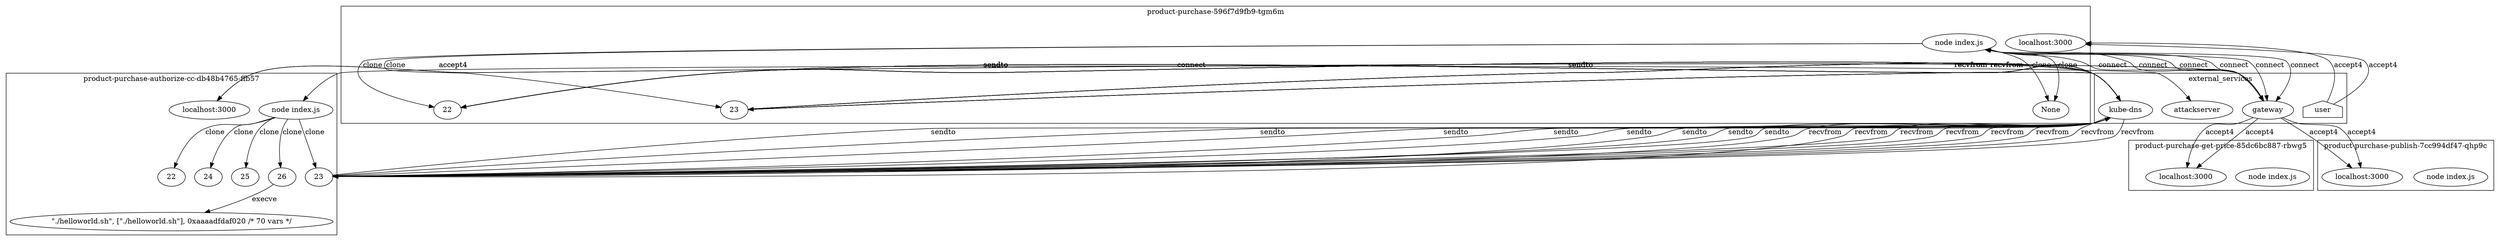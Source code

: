digraph G {
	subgraph "cluster_ product-purchase-get-price-85dc6bc887-rbwg5 " {
		label=" product-purchase-get-price-85dc6bc887-rbwg5 "
		39432 [label="node index.js"]
		"product-purchase-get-price_localhost_3000" [label="localhost:3000"]
		"product-purchase-get-price_localhost_3000" [label="localhost:3000"]
	}
	subgraph "cluster_ product-purchase-publish-7cc994df47-qhp9c " {
		label=" product-purchase-publish-7cc994df47-qhp9c "
		40527 [label="node index.js"]
		"product-purchase-publish_localhost_3000" [label="localhost:3000"]
		"product-purchase-publish_localhost_3000" [label="localhost:3000"]
	}
	subgraph "cluster_ product-purchase-authorize-cc-db48b4765-ffb57 " {
		label=" product-purchase-authorize-cc-db48b4765-ffb57 "
		42218 [label="node index.js"]
		"product-purchase-authorize-cc_localhost_3000" [label="localhost:3000"]
		"product-purchase-authorize-cc_localhost_3000" [label="localhost:3000"]
		42218 -> 45279 [label=clone]
		42218 -> 45277 [label=clone]
		42218 -> 45287 [label=clone]
		42218 -> 45291 [label=clone]
		42218 -> 45357 [label=clone]
		45279 [label=22]
		45277 [label=23]
		45287 [label=24]
		45291 [label=25]
		45357 [label=26]
		" product-purchase-authorize-cc-db48b4765-ffb57 _./helloworld.sh" [label="\"./helloworld.sh\", [\"./helloworld.sh\"], 0xaaaadfdaf020 /* 70 vars */"]
		45357 -> " product-purchase-authorize-cc-db48b4765-ffb57 _./helloworld.sh" [label=execve]
	}
	subgraph "cluster_ product-purchase-596f7d9fb9-tgm6m " {
		label=" product-purchase-596f7d9fb9-tgm6m "
		43911 [label="node index.js"]
		"product-purchase_localhost_3000" [label="localhost:3000"]
		"product-purchase_localhost_3000" [label="localhost:3000"]
		43911 -> 45246 [label=clone]
		43911 -> 45255 [label=clone]
		43911 -> None [label=clone]
		43911 -> None [label=clone]
		45246 [label=22]
		45255 [label=23]
	}
	subgraph cluster_services {
		label=external_services
		user [shape=house]
		"10.107.89.58_8080" -> "product-purchase-get-price_localhost_3000" [label=accept4]
		"10.107.89.58_8080" -> "product-purchase-get-price_localhost_3000" [label=accept4]
		"10.107.89.58_8080" -> "product-purchase-publish_localhost_3000" [label=accept4]
		"10.107.89.58_8080" -> "product-purchase-publish_localhost_3000" [label=accept4]
		"10.107.89.58_8080" -> "product-purchase-authorize-cc_localhost_3000" [label=accept4]
		"10.107.89.58_8080" -> "product-purchase-authorize-cc_localhost_3000" [label=accept4]
		"10.98.99.0_8889" [label=attackserver]
		42218 -> "10.98.99.0_8889" [label=connect dir=both]
		"10.96.0.10_53" [label="kube-dns"]
		45277 -> "10.96.0.10_53" [label=sendto]
		"10.96.0.10_53" [label="kube-dns"]
		45277 -> "10.96.0.10_53" [label=sendto]
		"10.96.0.10_53" [label="kube-dns"]
		"10.96.0.10_53" -> 45277 [label=recvfrom]
		"10.96.0.10_53" [label="kube-dns"]
		"10.96.0.10_53" -> 45277 [label=recvfrom]
		"10.96.0.10_53" [label="kube-dns"]
		45277 -> "10.96.0.10_53" [label=sendto]
		"10.96.0.10_53" [label="kube-dns"]
		45277 -> "10.96.0.10_53" [label=sendto]
		"10.96.0.10_53" [label="kube-dns"]
		"10.96.0.10_53" -> 45277 [label=recvfrom]
		"10.96.0.10_53" [label="kube-dns"]
		"10.96.0.10_53" -> 45277 [label=recvfrom]
		"10.96.0.10_53" [label="kube-dns"]
		45277 -> "10.96.0.10_53" [label=sendto]
		"10.96.0.10_53" [label="kube-dns"]
		45277 -> "10.96.0.10_53" [label=sendto]
		"10.96.0.10_53" [label="kube-dns"]
		"10.96.0.10_53" -> 45277 [label=recvfrom]
		"10.96.0.10_53" [label="kube-dns"]
		"10.96.0.10_53" -> 45277 [label=recvfrom]
		"10.96.0.10_53" [label="kube-dns"]
		45277 -> "10.96.0.10_53" [label=sendto]
		"10.96.0.10_53" [label="kube-dns"]
		45277 -> "10.96.0.10_53" [label=sendto]
		"10.96.0.10_53" [label="kube-dns"]
		"10.96.0.10_53" -> 45277 [label=recvfrom]
		"10.96.0.10_53" [label="kube-dns"]
		"10.96.0.10_53" -> 45277 [label=recvfrom]
		user -> "product-purchase_localhost_3000" [label=accept4]
		user -> "product-purchase_localhost_3000" [label=accept4]
		"10.107.89.58_8080" [label=gateway]
		43911 -> "10.107.89.58_8080" [label=connect dir=both]
		"10.107.89.58_8080" [label=gateway]
		43911 -> "10.107.89.58_8080" [label=connect dir=both]
		"10.107.89.58_8080" [label=gateway]
		43911 -> "10.107.89.58_8080" [label=connect dir=both]
		"10.107.89.58_8080" [label=gateway]
		43911 -> "10.107.89.58_8080" [label=connect dir=both]
		"10.107.89.58_8080" [label=gateway]
		43911 -> "10.107.89.58_8080" [label=connect dir=both]
		"10.107.89.58_8080" [label=gateway]
		43911 -> "10.107.89.58_8080" [label=connect dir=both]
		"10.96.0.10_53" [label="kube-dns"]
		45246 -> "10.96.0.10_53" [label=sendto]
		"10.96.0.10_53" [label="kube-dns"]
		45246 -> "10.96.0.10_53" [label=sendto]
		"10.96.0.10_53" [label="kube-dns"]
		"10.96.0.10_53" -> 45246 [label=recvfrom]
		"10.96.0.10_53" [label="kube-dns"]
		"10.96.0.10_53" -> 45246 [label=recvfrom]
		"10.96.0.10_53" [label="kube-dns"]
		45246 -> "10.96.0.10_53" [label=sendto]
		"10.96.0.10_53" [label="kube-dns"]
		45246 -> "10.96.0.10_53" [label=sendto]
		"10.96.0.10_53" [label="kube-dns"]
		"10.96.0.10_53" -> 45246 [label=recvfrom]
		"10.96.0.10_53" [label="kube-dns"]
		"10.96.0.10_53" -> 45246 [label=recvfrom]
		"10.96.0.10_53" [label="kube-dns"]
		45246 -> "10.96.0.10_53" [label=sendto]
		"10.96.0.10_53" [label="kube-dns"]
		45246 -> "10.96.0.10_53" [label=sendto]
		"10.96.0.10_53" [label="kube-dns"]
		"10.96.0.10_53" -> 45246 [label=recvfrom]
		"10.96.0.10_53" [label="kube-dns"]
		"10.96.0.10_53" -> 45246 [label=recvfrom]
		"10.96.0.10_53" [label="kube-dns"]
		45246 -> "10.96.0.10_53" [label=sendto]
		"10.96.0.10_53" [label="kube-dns"]
		45246 -> "10.96.0.10_53" [label=sendto]
		"10.96.0.10_53" [label="kube-dns"]
		"10.96.0.10_53" -> 45246 [label=recvfrom]
		"10.96.0.10_53" [label="kube-dns"]
		"10.96.0.10_53" -> 45246 [label=recvfrom]
		"10.96.0.10_53" [label="kube-dns"]
		45246 -> "10.96.0.10_53" [label=sendto]
		"10.96.0.10_53" [label="kube-dns"]
		45246 -> "10.96.0.10_53" [label=sendto]
		"10.96.0.10_53" [label="kube-dns"]
		"10.96.0.10_53" -> 45246 [label=recvfrom]
		"10.96.0.10_53" [label="kube-dns"]
		"10.96.0.10_53" -> 45246 [label=recvfrom]
		"10.96.0.10_53" [label="kube-dns"]
		45246 -> "10.96.0.10_53" [label=sendto]
		"10.96.0.10_53" [label="kube-dns"]
		45246 -> "10.96.0.10_53" [label=sendto]
		"10.96.0.10_53" [label="kube-dns"]
		"10.96.0.10_53" -> 45246 [label=recvfrom]
		"10.96.0.10_53" [label="kube-dns"]
		"10.96.0.10_53" -> 45246 [label=recvfrom]
		"10.96.0.10_53" [label="kube-dns"]
		45246 -> "10.96.0.10_53" [label=sendto]
		"10.96.0.10_53" [label="kube-dns"]
		45246 -> "10.96.0.10_53" [label=sendto]
		"10.96.0.10_53" [label="kube-dns"]
		"10.96.0.10_53" -> 45246 [label=recvfrom]
		"10.96.0.10_53" [label="kube-dns"]
		"10.96.0.10_53" -> 45246 [label=recvfrom]
		"10.96.0.10_53" [label="kube-dns"]
		45246 -> "10.96.0.10_53" [label=sendto]
		"10.96.0.10_53" [label="kube-dns"]
		45246 -> "10.96.0.10_53" [label=sendto]
		"10.96.0.10_53" [label="kube-dns"]
		"10.96.0.10_53" -> 45246 [label=recvfrom]
		"10.96.0.10_53" [label="kube-dns"]
		"10.96.0.10_53" -> 45246 [label=recvfrom]
		"10.96.0.10_53" [label="kube-dns"]
		45255 -> "10.96.0.10_53" [label=sendto]
		"10.96.0.10_53" [label="kube-dns"]
		45255 -> "10.96.0.10_53" [label=sendto]
		"10.96.0.10_53" [label="kube-dns"]
		"10.96.0.10_53" -> 45255 [label=recvfrom]
		"10.96.0.10_53" [label="kube-dns"]
		"10.96.0.10_53" -> 45255 [label=recvfrom]
		"10.96.0.10_53" [label="kube-dns"]
		45255 -> "10.96.0.10_53" [label=sendto]
		"10.96.0.10_53" [label="kube-dns"]
		45255 -> "10.96.0.10_53" [label=sendto]
		"10.96.0.10_53" [label="kube-dns"]
		"10.96.0.10_53" -> 45255 [label=recvfrom]
		"10.96.0.10_53" [label="kube-dns"]
		"10.96.0.10_53" -> 45255 [label=recvfrom]
		"10.96.0.10_53" [label="kube-dns"]
		45255 -> "10.96.0.10_53" [label=sendto]
		"10.96.0.10_53" [label="kube-dns"]
		45255 -> "10.96.0.10_53" [label=sendto]
		"10.96.0.10_53" [label="kube-dns"]
		"10.96.0.10_53" -> 45255 [label=recvfrom]
		"10.96.0.10_53" [label="kube-dns"]
		"10.96.0.10_53" -> 45255 [label=recvfrom]
		"10.96.0.10_53" [label="kube-dns"]
		45255 -> "10.96.0.10_53" [label=sendto]
		"10.96.0.10_53" [label="kube-dns"]
		45255 -> "10.96.0.10_53" [label=sendto]
		"10.96.0.10_53" [label="kube-dns"]
		"10.96.0.10_53" -> 45255 [label=recvfrom]
		"10.96.0.10_53" [label="kube-dns"]
		"10.96.0.10_53" -> 45255 [label=recvfrom]
	}
}
